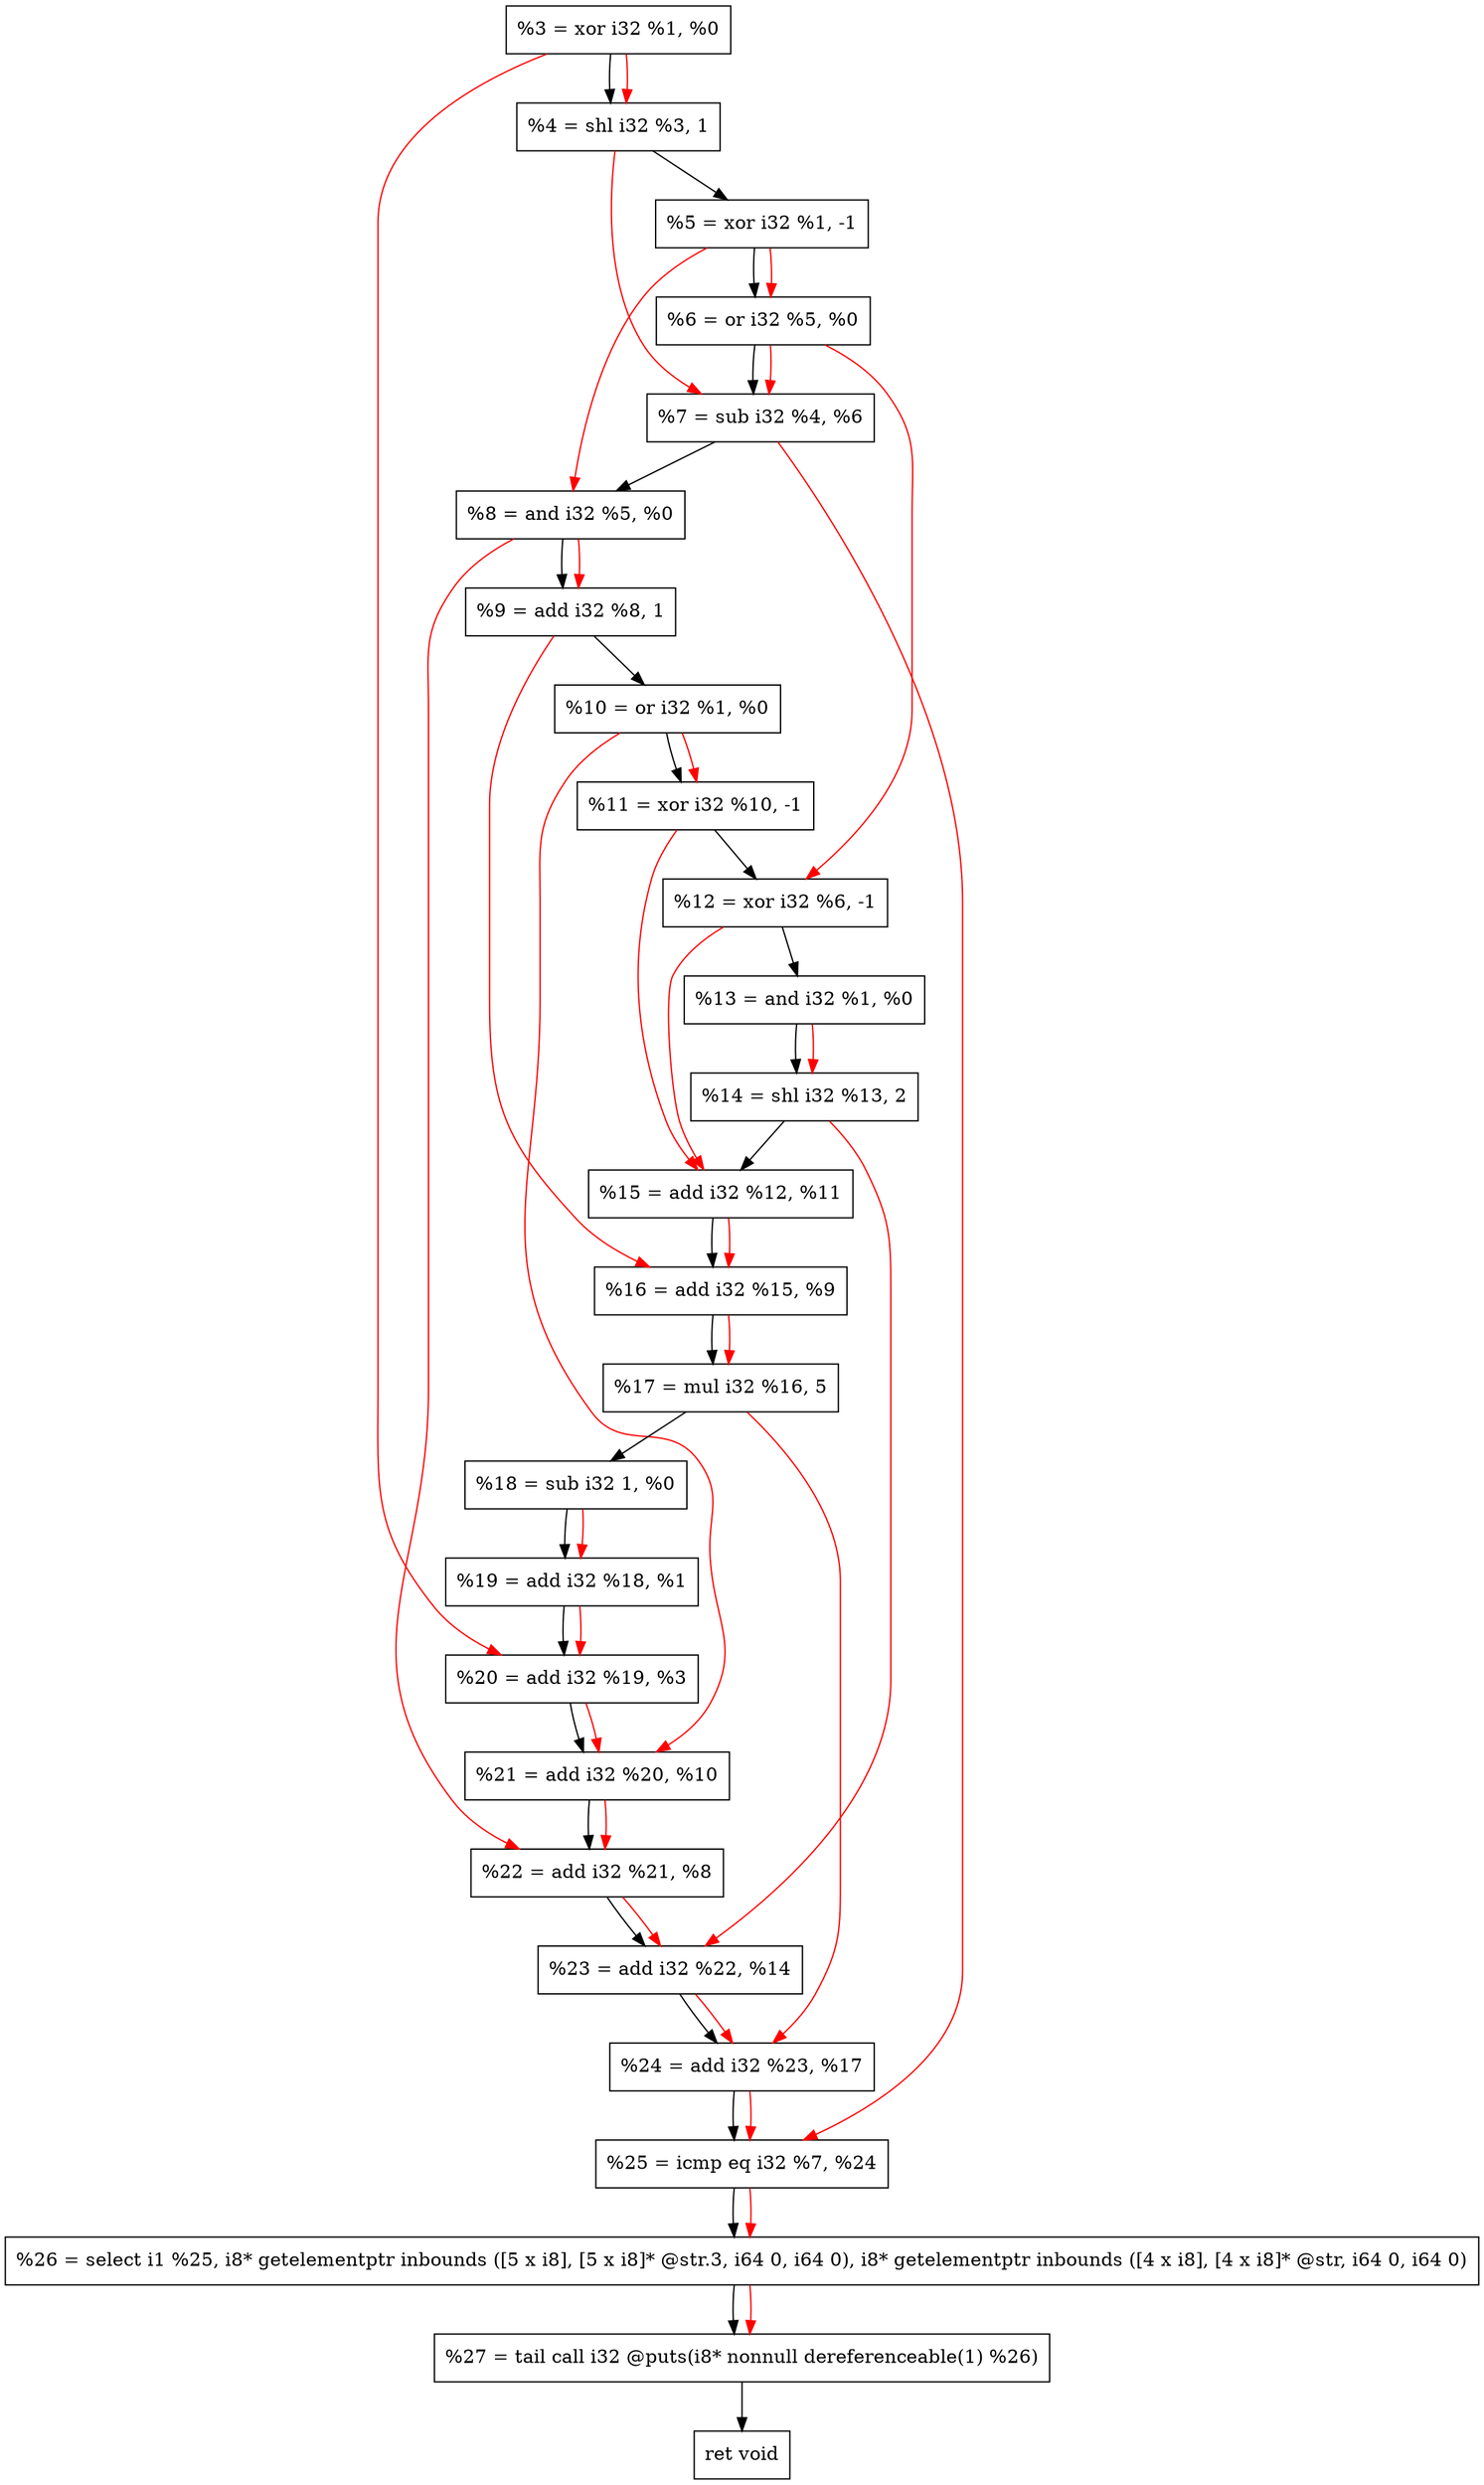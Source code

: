 digraph "DFG for'crackme' function" {
	Node0x14924e0[shape=record, label="  %3 = xor i32 %1, %0"];
	Node0x1492b90[shape=record, label="  %4 = shl i32 %3, 1"];
	Node0x1492c50[shape=record, label="  %5 = xor i32 %1, -1"];
	Node0x1492cc0[shape=record, label="  %6 = or i32 %5, %0"];
	Node0x1492d30[shape=record, label="  %7 = sub i32 %4, %6"];
	Node0x1492da0[shape=record, label="  %8 = and i32 %5, %0"];
	Node0x1492e10[shape=record, label="  %9 = add i32 %8, 1"];
	Node0x1492e80[shape=record, label="  %10 = or i32 %1, %0"];
	Node0x1492ef0[shape=record, label="  %11 = xor i32 %10, -1"];
	Node0x1492f60[shape=record, label="  %12 = xor i32 %6, -1"];
	Node0x1492fd0[shape=record, label="  %13 = and i32 %1, %0"];
	Node0x1493070[shape=record, label="  %14 = shl i32 %13, 2"];
	Node0x14930e0[shape=record, label="  %15 = add i32 %12, %11"];
	Node0x1493150[shape=record, label="  %16 = add i32 %15, %9"];
	Node0x14931f0[shape=record, label="  %17 = mul i32 %16, 5"];
	Node0x1493260[shape=record, label="  %18 = sub i32 1, %0"];
	Node0x14932d0[shape=record, label="  %19 = add i32 %18, %1"];
	Node0x1493340[shape=record, label="  %20 = add i32 %19, %3"];
	Node0x14933b0[shape=record, label="  %21 = add i32 %20, %10"];
	Node0x1493420[shape=record, label="  %22 = add i32 %21, %8"];
	Node0x1493490[shape=record, label="  %23 = add i32 %22, %14"];
	Node0x1493500[shape=record, label="  %24 = add i32 %23, %17"];
	Node0x1493570[shape=record, label="  %25 = icmp eq i32 %7, %24"];
	Node0x1433268[shape=record, label="  %26 = select i1 %25, i8* getelementptr inbounds ([5 x i8], [5 x i8]* @str.3, i64 0, i64 0), i8* getelementptr inbounds ([4 x i8], [4 x i8]* @str, i64 0, i64 0)"];
	Node0x1493a10[shape=record, label="  %27 = tail call i32 @puts(i8* nonnull dereferenceable(1) %26)"];
	Node0x1493a60[shape=record, label="  ret void"];
	Node0x14924e0 -> Node0x1492b90;
	Node0x1492b90 -> Node0x1492c50;
	Node0x1492c50 -> Node0x1492cc0;
	Node0x1492cc0 -> Node0x1492d30;
	Node0x1492d30 -> Node0x1492da0;
	Node0x1492da0 -> Node0x1492e10;
	Node0x1492e10 -> Node0x1492e80;
	Node0x1492e80 -> Node0x1492ef0;
	Node0x1492ef0 -> Node0x1492f60;
	Node0x1492f60 -> Node0x1492fd0;
	Node0x1492fd0 -> Node0x1493070;
	Node0x1493070 -> Node0x14930e0;
	Node0x14930e0 -> Node0x1493150;
	Node0x1493150 -> Node0x14931f0;
	Node0x14931f0 -> Node0x1493260;
	Node0x1493260 -> Node0x14932d0;
	Node0x14932d0 -> Node0x1493340;
	Node0x1493340 -> Node0x14933b0;
	Node0x14933b0 -> Node0x1493420;
	Node0x1493420 -> Node0x1493490;
	Node0x1493490 -> Node0x1493500;
	Node0x1493500 -> Node0x1493570;
	Node0x1493570 -> Node0x1433268;
	Node0x1433268 -> Node0x1493a10;
	Node0x1493a10 -> Node0x1493a60;
edge [color=red]
	Node0x14924e0 -> Node0x1492b90;
	Node0x1492c50 -> Node0x1492cc0;
	Node0x1492b90 -> Node0x1492d30;
	Node0x1492cc0 -> Node0x1492d30;
	Node0x1492c50 -> Node0x1492da0;
	Node0x1492da0 -> Node0x1492e10;
	Node0x1492e80 -> Node0x1492ef0;
	Node0x1492cc0 -> Node0x1492f60;
	Node0x1492fd0 -> Node0x1493070;
	Node0x1492f60 -> Node0x14930e0;
	Node0x1492ef0 -> Node0x14930e0;
	Node0x14930e0 -> Node0x1493150;
	Node0x1492e10 -> Node0x1493150;
	Node0x1493150 -> Node0x14931f0;
	Node0x1493260 -> Node0x14932d0;
	Node0x14932d0 -> Node0x1493340;
	Node0x14924e0 -> Node0x1493340;
	Node0x1493340 -> Node0x14933b0;
	Node0x1492e80 -> Node0x14933b0;
	Node0x14933b0 -> Node0x1493420;
	Node0x1492da0 -> Node0x1493420;
	Node0x1493420 -> Node0x1493490;
	Node0x1493070 -> Node0x1493490;
	Node0x1493490 -> Node0x1493500;
	Node0x14931f0 -> Node0x1493500;
	Node0x1492d30 -> Node0x1493570;
	Node0x1493500 -> Node0x1493570;
	Node0x1493570 -> Node0x1433268;
	Node0x1433268 -> Node0x1493a10;
}
